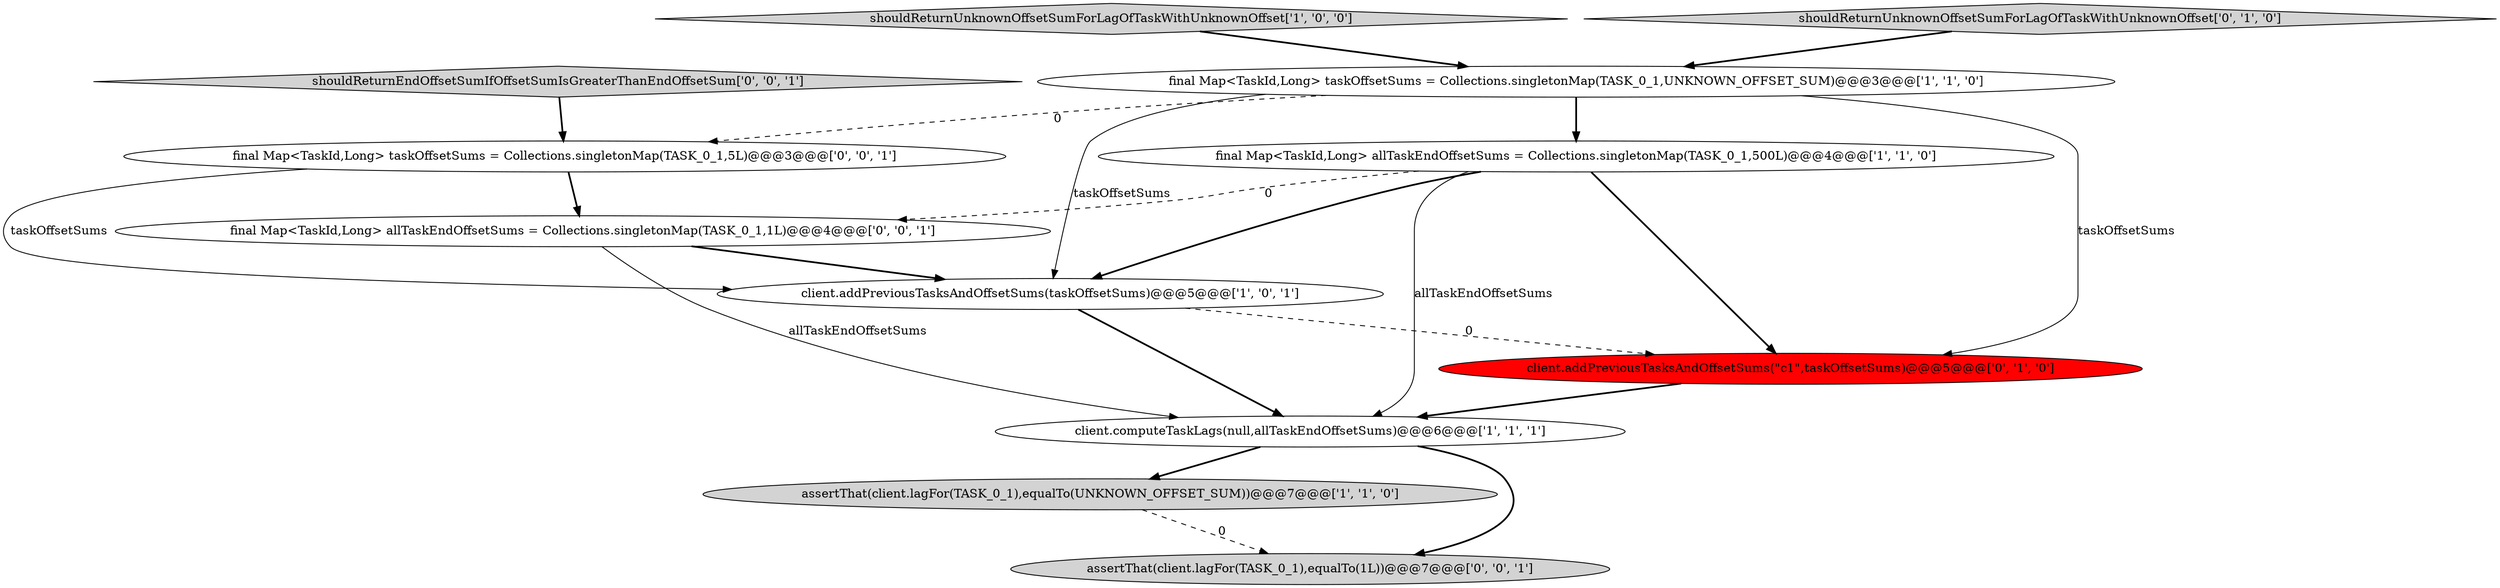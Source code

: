 digraph {
2 [style = filled, label = "client.addPreviousTasksAndOffsetSums(taskOffsetSums)@@@5@@@['1', '0', '1']", fillcolor = white, shape = ellipse image = "AAA0AAABBB1BBB"];
9 [style = filled, label = "shouldReturnEndOffsetSumIfOffsetSumIsGreaterThanEndOffsetSum['0', '0', '1']", fillcolor = lightgray, shape = diamond image = "AAA0AAABBB3BBB"];
11 [style = filled, label = "final Map<TaskId,Long> taskOffsetSums = Collections.singletonMap(TASK_0_1,5L)@@@3@@@['0', '0', '1']", fillcolor = white, shape = ellipse image = "AAA0AAABBB3BBB"];
3 [style = filled, label = "client.computeTaskLags(null,allTaskEndOffsetSums)@@@6@@@['1', '1', '1']", fillcolor = white, shape = ellipse image = "AAA0AAABBB1BBB"];
4 [style = filled, label = "shouldReturnUnknownOffsetSumForLagOfTaskWithUnknownOffset['1', '0', '0']", fillcolor = lightgray, shape = diamond image = "AAA0AAABBB1BBB"];
5 [style = filled, label = "assertThat(client.lagFor(TASK_0_1),equalTo(UNKNOWN_OFFSET_SUM))@@@7@@@['1', '1', '0']", fillcolor = lightgray, shape = ellipse image = "AAA0AAABBB1BBB"];
10 [style = filled, label = "final Map<TaskId,Long> allTaskEndOffsetSums = Collections.singletonMap(TASK_0_1,1L)@@@4@@@['0', '0', '1']", fillcolor = white, shape = ellipse image = "AAA0AAABBB3BBB"];
6 [style = filled, label = "client.addPreviousTasksAndOffsetSums(\"c1\",taskOffsetSums)@@@5@@@['0', '1', '0']", fillcolor = red, shape = ellipse image = "AAA1AAABBB2BBB"];
0 [style = filled, label = "final Map<TaskId,Long> taskOffsetSums = Collections.singletonMap(TASK_0_1,UNKNOWN_OFFSET_SUM)@@@3@@@['1', '1', '0']", fillcolor = white, shape = ellipse image = "AAA0AAABBB1BBB"];
7 [style = filled, label = "shouldReturnUnknownOffsetSumForLagOfTaskWithUnknownOffset['0', '1', '0']", fillcolor = lightgray, shape = diamond image = "AAA0AAABBB2BBB"];
8 [style = filled, label = "assertThat(client.lagFor(TASK_0_1),equalTo(1L))@@@7@@@['0', '0', '1']", fillcolor = lightgray, shape = ellipse image = "AAA0AAABBB3BBB"];
1 [style = filled, label = "final Map<TaskId,Long> allTaskEndOffsetSums = Collections.singletonMap(TASK_0_1,500L)@@@4@@@['1', '1', '0']", fillcolor = white, shape = ellipse image = "AAA0AAABBB1BBB"];
6->3 [style = bold, label=""];
9->11 [style = bold, label=""];
0->2 [style = solid, label="taskOffsetSums"];
2->3 [style = bold, label=""];
7->0 [style = bold, label=""];
11->2 [style = solid, label="taskOffsetSums"];
0->11 [style = dashed, label="0"];
1->10 [style = dashed, label="0"];
4->0 [style = bold, label=""];
3->5 [style = bold, label=""];
1->6 [style = bold, label=""];
11->10 [style = bold, label=""];
0->1 [style = bold, label=""];
3->8 [style = bold, label=""];
0->6 [style = solid, label="taskOffsetSums"];
2->6 [style = dashed, label="0"];
5->8 [style = dashed, label="0"];
10->2 [style = bold, label=""];
1->2 [style = bold, label=""];
10->3 [style = solid, label="allTaskEndOffsetSums"];
1->3 [style = solid, label="allTaskEndOffsetSums"];
}
